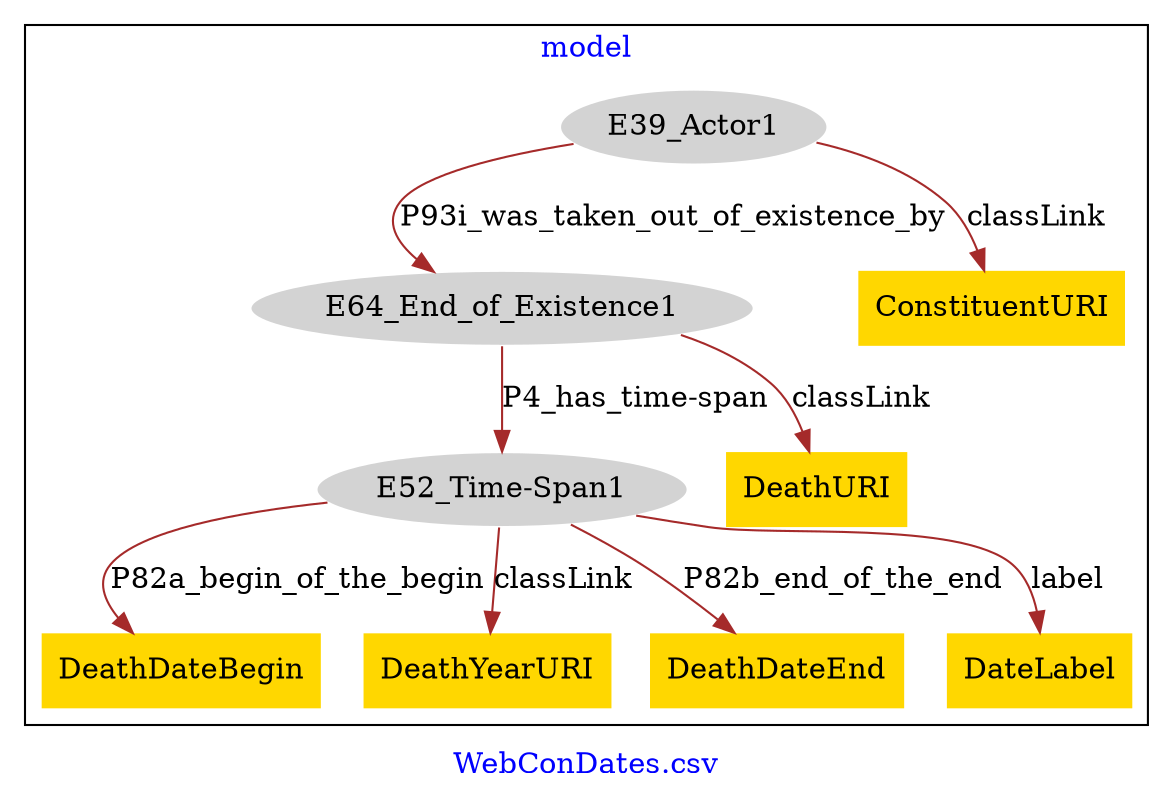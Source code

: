 digraph n0 {
fontcolor="blue"
remincross="true"
label="WebConDates.csv"
subgraph cluster {
label="model"
n2[style="filled",color="white",fillcolor="lightgray",label="E39_Actor1"];
n3[style="filled",color="white",fillcolor="lightgray",label="E64_End_of_Existence1"];
n4[style="filled",color="white",fillcolor="lightgray",label="E52_Time-Span1"];
n5[shape="plaintext",style="filled",fillcolor="gold",label="DeathDateBegin"];
n6[shape="plaintext",style="filled",fillcolor="gold",label="DeathYearURI"];
n7[shape="plaintext",style="filled",fillcolor="gold",label="ConstituentURI"];
n8[shape="plaintext",style="filled",fillcolor="gold",label="DeathURI"];
n9[shape="plaintext",style="filled",fillcolor="gold",label="DeathDateEnd"];
n10[shape="plaintext",style="filled",fillcolor="gold",label="DateLabel"];
}
n2 -> n3[color="brown",fontcolor="black",label="P93i_was_taken_out_of_existence_by"]
n3 -> n4[color="brown",fontcolor="black",label="P4_has_time-span"]
n4 -> n5[color="brown",fontcolor="black",label="P82a_begin_of_the_begin"]
n4 -> n6[color="brown",fontcolor="black",label="classLink"]
n2 -> n7[color="brown",fontcolor="black",label="classLink"]
n3 -> n8[color="brown",fontcolor="black",label="classLink"]
n4 -> n9[color="brown",fontcolor="black",label="P82b_end_of_the_end"]
n4 -> n10[color="brown",fontcolor="black",label="label"]
}
